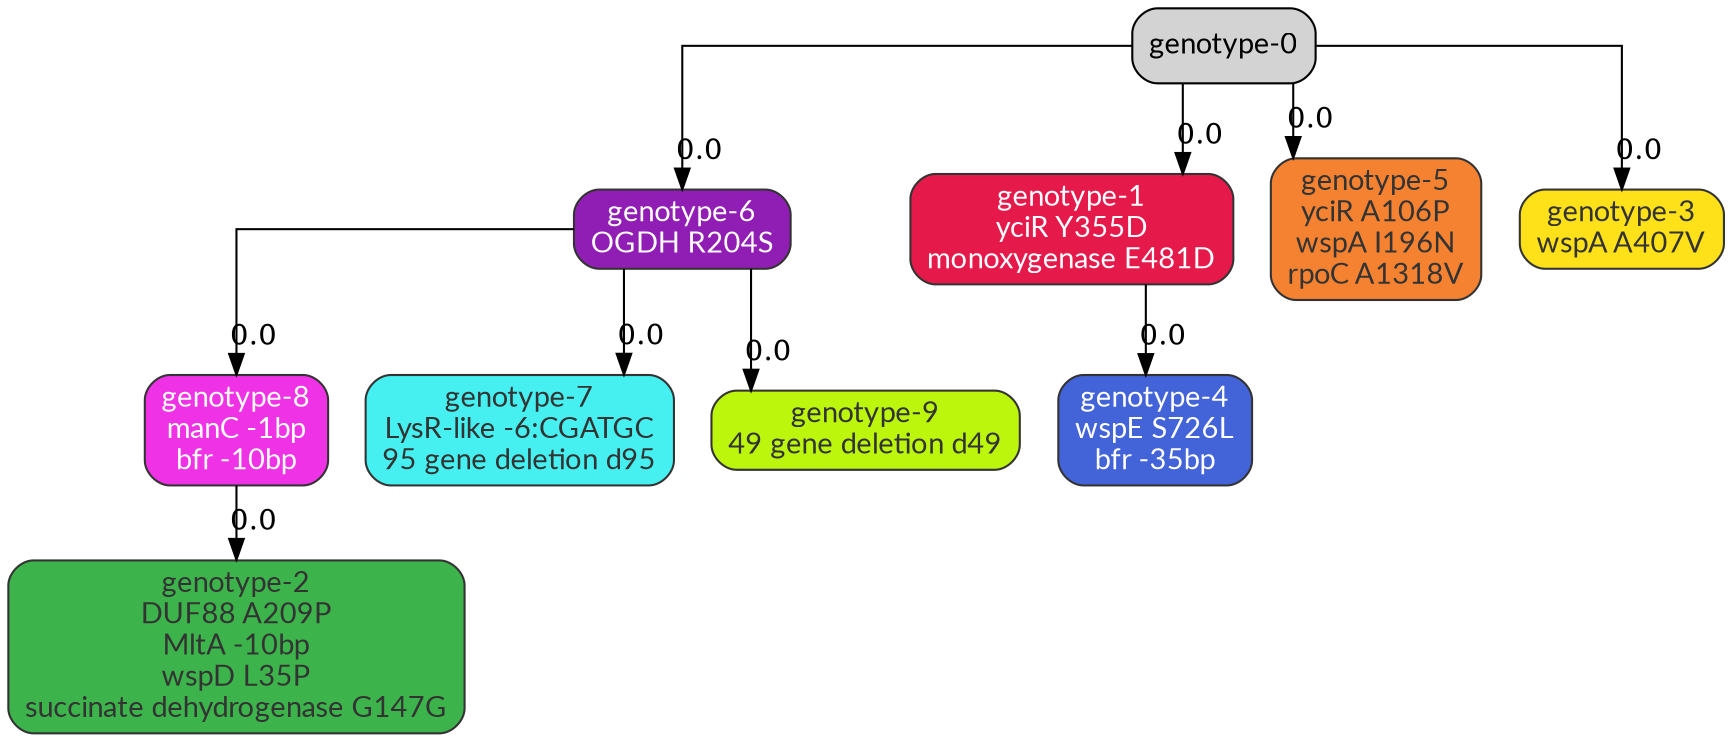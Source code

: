 strict graph "" {
	graph [orientation=90,
		splines=ortho
	];
	node [fontname=lato,
		label="\N",
		shape=box,
		style="filled,rounded"
	];
	edge [dir=forward];
	"genotype-6"	 [color="#333333",
		fillcolor="#911eb4",
		fontcolor="#FFFFFF",
		label="genotype-6
OGDH R204S"];
	"genotype-8"	 [color="#333333",
		fillcolor="#f032e6",
		fontcolor="#FFFFFF",
		label="genotype-8
manC -1bp
bfr -10bp"];
	"genotype-6" -- "genotype-8"	 [headlabel=0.0,
		labeldistance=2.0,
		tooltip=Parent];
	"genotype-7"	 [color="#333333",
		fillcolor="#46f0f0",
		fontcolor="#333333",
		label="genotype-7
LysR-like -6:CGATGC
95 gene deletion d95"];
	"genotype-6" -- "genotype-7"	 [headlabel=0.0,
		labeldistance=2.0,
		tooltip=Parent];
	"genotype-9"	 [color="#333333",
		fillcolor="#bcf60c",
		fontcolor="#333333",
		label="genotype-9
49 gene deletion d49"];
	"genotype-6" -- "genotype-9"	 [headlabel=0.0,
		labeldistance=2.0,
		tooltip=Parent];
	"genotype-2"	 [color="#333333",
		fillcolor="#3cb44b",
		fontcolor="#333333",
		label="genotype-2
DUF88 A209P
MltA -10bp
wspD L35P
succinate dehydrogenase G147G"];
	"genotype-8" -- "genotype-2"	 [headlabel=0.0,
		labeldistance=2.0,
		tooltip=Parent];
	"genotype-1"	 [color="#333333",
		fillcolor="#e6194b",
		fontcolor="#FFFFFF",
		label="genotype-1
yciR Y355D
monoxygenase E481D"];
	"genotype-4"	 [color="#333333",
		fillcolor="#4363d8",
		fontcolor="#FFFFFF",
		label="genotype-4
wspE S726L
bfr -35bp"];
	"genotype-1" -- "genotype-4"	 [headlabel=0.0,
		labeldistance=2.0,
		tooltip=Parent];
	"genotype-5"	 [color="#333333",
		fillcolor="#f58231",
		fontcolor="#333333",
		label="genotype-5
yciR A106P
wspA I196N
rpoC A1318V"];
	"genotype-3"	 [color="#333333",
		fillcolor="#ffe119",
		fontcolor="#333333",
		label="genotype-3
wspA A407V"];
	"genotype-0" -- "genotype-6"	 [headlabel=0.0,
		labeldistance=2.0,
		tooltip=Parent];
	"genotype-0" -- "genotype-1"	 [headlabel=0.0,
		labeldistance=2.0,
		tooltip=Parent];
	"genotype-0" -- "genotype-5"	 [headlabel=0.0,
		labeldistance=2.0,
		tooltip=Parent];
	"genotype-0" -- "genotype-3"	 [headlabel=0.0,
		labeldistance=2.0,
		tooltip=Parent];
}
